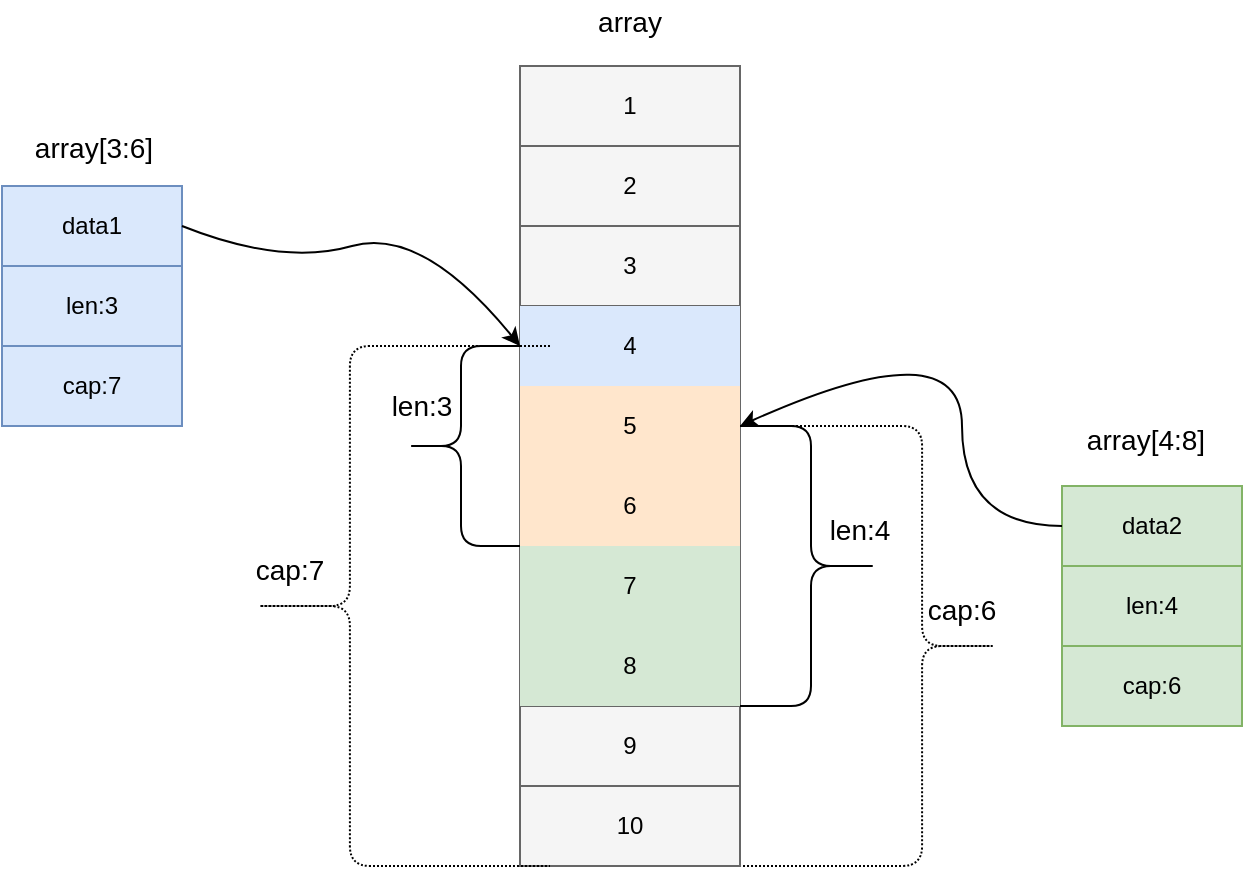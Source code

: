 <mxfile version="14.8.5" type="github">
  <diagram id="e0tFUxz5-p7J-JOnQLf7" name="第 1 页">
    <mxGraphModel dx="946" dy="623" grid="1" gridSize="10" guides="1" tooltips="1" connect="1" arrows="1" fold="1" page="1" pageScale="1" pageWidth="827" pageHeight="1169" math="0" shadow="0">
      <root>
        <mxCell id="0" />
        <mxCell id="1" parent="0" />
        <mxCell id="sRR_yiHokzhgoUJK7DaQ-69" value="" style="shape=curlyBracket;whiteSpace=wrap;html=1;rounded=1;flipH=1;fontSize=14;size=0.305;dashed=1;dashPattern=1 1;" vertex="1" parent="1">
          <mxGeometry x="469" y="300" width="131" height="220" as="geometry" />
        </mxCell>
        <mxCell id="sRR_yiHokzhgoUJK7DaQ-1" value="" style="shape=table;html=1;whiteSpace=wrap;startSize=0;container=1;collapsible=0;childLayout=tableLayout;fillColor=#f5f5f5;strokeColor=#666666;fontColor=#333333;" vertex="1" parent="1">
          <mxGeometry x="359" y="120" width="110" height="400" as="geometry" />
        </mxCell>
        <mxCell id="sRR_yiHokzhgoUJK7DaQ-2" value="" style="shape=partialRectangle;html=1;whiteSpace=wrap;collapsible=0;dropTarget=0;pointerEvents=0;fillColor=none;top=0;left=0;bottom=0;right=0;points=[[0,0.5],[1,0.5]];portConstraint=eastwest;" vertex="1" parent="sRR_yiHokzhgoUJK7DaQ-1">
          <mxGeometry width="110" height="40" as="geometry" />
        </mxCell>
        <mxCell id="sRR_yiHokzhgoUJK7DaQ-3" value="1" style="shape=partialRectangle;html=1;whiteSpace=wrap;connectable=0;fillColor=none;top=0;left=0;bottom=0;right=0;overflow=hidden;" vertex="1" parent="sRR_yiHokzhgoUJK7DaQ-2">
          <mxGeometry width="110" height="40" as="geometry" />
        </mxCell>
        <mxCell id="sRR_yiHokzhgoUJK7DaQ-6" value="" style="shape=partialRectangle;html=1;whiteSpace=wrap;collapsible=0;dropTarget=0;pointerEvents=0;fillColor=none;top=0;left=0;bottom=0;right=0;points=[[0,0.5],[1,0.5]];portConstraint=eastwest;" vertex="1" parent="sRR_yiHokzhgoUJK7DaQ-1">
          <mxGeometry y="40" width="110" height="40" as="geometry" />
        </mxCell>
        <mxCell id="sRR_yiHokzhgoUJK7DaQ-7" value="2" style="shape=partialRectangle;html=1;whiteSpace=wrap;connectable=0;fillColor=none;top=0;left=0;bottom=0;right=0;overflow=hidden;" vertex="1" parent="sRR_yiHokzhgoUJK7DaQ-6">
          <mxGeometry width="110" height="40" as="geometry" />
        </mxCell>
        <mxCell id="sRR_yiHokzhgoUJK7DaQ-14" style="shape=partialRectangle;html=1;whiteSpace=wrap;collapsible=0;dropTarget=0;pointerEvents=0;fillColor=none;top=0;left=0;bottom=0;right=0;points=[[0,0.5],[1,0.5]];portConstraint=eastwest;" vertex="1" parent="sRR_yiHokzhgoUJK7DaQ-1">
          <mxGeometry y="80" width="110" height="40" as="geometry" />
        </mxCell>
        <mxCell id="sRR_yiHokzhgoUJK7DaQ-15" value="3" style="shape=partialRectangle;html=1;whiteSpace=wrap;connectable=0;fillColor=none;top=0;left=0;bottom=0;right=0;overflow=hidden;" vertex="1" parent="sRR_yiHokzhgoUJK7DaQ-14">
          <mxGeometry width="110" height="40" as="geometry" />
        </mxCell>
        <mxCell id="sRR_yiHokzhgoUJK7DaQ-16" style="shape=partialRectangle;html=1;whiteSpace=wrap;collapsible=0;dropTarget=0;pointerEvents=0;fillColor=none;top=0;left=0;bottom=0;right=0;points=[[0,0.5],[1,0.5]];portConstraint=eastwest;" vertex="1" parent="sRR_yiHokzhgoUJK7DaQ-1">
          <mxGeometry y="120" width="110" height="40" as="geometry" />
        </mxCell>
        <mxCell id="sRR_yiHokzhgoUJK7DaQ-17" value="4" style="shape=partialRectangle;html=1;whiteSpace=wrap;connectable=0;fillColor=#dae8fc;top=0;left=0;bottom=0;right=0;overflow=hidden;strokeColor=#6c8ebf;" vertex="1" parent="sRR_yiHokzhgoUJK7DaQ-16">
          <mxGeometry width="110" height="40" as="geometry" />
        </mxCell>
        <mxCell id="sRR_yiHokzhgoUJK7DaQ-18" style="shape=partialRectangle;html=1;whiteSpace=wrap;collapsible=0;dropTarget=0;pointerEvents=0;fillColor=#d5e8d4;top=0;left=0;bottom=0;right=0;points=[[0,0.5],[1,0.5]];portConstraint=eastwest;strokeColor=#82b366;" vertex="1" parent="sRR_yiHokzhgoUJK7DaQ-1">
          <mxGeometry y="160" width="110" height="40" as="geometry" />
        </mxCell>
        <mxCell id="sRR_yiHokzhgoUJK7DaQ-19" value="5" style="shape=partialRectangle;html=1;whiteSpace=wrap;connectable=0;fillColor=#ffe6cc;top=0;left=0;bottom=0;right=0;overflow=hidden;strokeColor=#d79b00;" vertex="1" parent="sRR_yiHokzhgoUJK7DaQ-18">
          <mxGeometry width="110" height="40" as="geometry" />
        </mxCell>
        <mxCell id="sRR_yiHokzhgoUJK7DaQ-20" style="shape=partialRectangle;html=1;whiteSpace=wrap;collapsible=0;dropTarget=0;pointerEvents=0;fillColor=none;top=0;left=0;bottom=0;right=0;points=[[0,0.5],[1,0.5]];portConstraint=eastwest;" vertex="1" parent="sRR_yiHokzhgoUJK7DaQ-1">
          <mxGeometry y="200" width="110" height="40" as="geometry" />
        </mxCell>
        <mxCell id="sRR_yiHokzhgoUJK7DaQ-21" value="6" style="shape=partialRectangle;html=1;whiteSpace=wrap;connectable=0;fillColor=#ffe6cc;top=0;left=0;bottom=0;right=0;overflow=hidden;strokeColor=#d79b00;" vertex="1" parent="sRR_yiHokzhgoUJK7DaQ-20">
          <mxGeometry width="110" height="40" as="geometry" />
        </mxCell>
        <mxCell id="sRR_yiHokzhgoUJK7DaQ-22" style="shape=partialRectangle;html=1;whiteSpace=wrap;collapsible=0;dropTarget=0;pointerEvents=0;fillColor=none;top=0;left=0;bottom=0;right=0;points=[[0,0.5],[1,0.5]];portConstraint=eastwest;" vertex="1" parent="sRR_yiHokzhgoUJK7DaQ-1">
          <mxGeometry y="240" width="110" height="40" as="geometry" />
        </mxCell>
        <mxCell id="sRR_yiHokzhgoUJK7DaQ-23" value="7" style="shape=partialRectangle;html=1;whiteSpace=wrap;connectable=0;fillColor=#d5e8d4;top=0;left=0;bottom=0;right=0;overflow=hidden;strokeColor=#82b366;" vertex="1" parent="sRR_yiHokzhgoUJK7DaQ-22">
          <mxGeometry width="110" height="40" as="geometry" />
        </mxCell>
        <mxCell id="sRR_yiHokzhgoUJK7DaQ-24" style="shape=partialRectangle;html=1;whiteSpace=wrap;collapsible=0;dropTarget=0;pointerEvents=0;fillColor=none;top=0;left=0;bottom=0;right=0;points=[[0,0.5],[1,0.5]];portConstraint=eastwest;" vertex="1" parent="sRR_yiHokzhgoUJK7DaQ-1">
          <mxGeometry y="280" width="110" height="40" as="geometry" />
        </mxCell>
        <mxCell id="sRR_yiHokzhgoUJK7DaQ-25" value="8" style="shape=partialRectangle;html=1;whiteSpace=wrap;connectable=0;fillColor=#d5e8d4;top=0;left=0;bottom=0;right=0;overflow=hidden;strokeColor=#82b366;" vertex="1" parent="sRR_yiHokzhgoUJK7DaQ-24">
          <mxGeometry width="110" height="40" as="geometry" />
        </mxCell>
        <mxCell id="sRR_yiHokzhgoUJK7DaQ-26" style="shape=partialRectangle;html=1;whiteSpace=wrap;collapsible=0;dropTarget=0;pointerEvents=0;fillColor=none;top=0;left=0;bottom=0;right=0;points=[[0,0.5],[1,0.5]];portConstraint=eastwest;" vertex="1" parent="sRR_yiHokzhgoUJK7DaQ-1">
          <mxGeometry y="320" width="110" height="40" as="geometry" />
        </mxCell>
        <mxCell id="sRR_yiHokzhgoUJK7DaQ-27" value="9" style="shape=partialRectangle;html=1;whiteSpace=wrap;connectable=0;fillColor=none;top=0;left=0;bottom=0;right=0;overflow=hidden;" vertex="1" parent="sRR_yiHokzhgoUJK7DaQ-26">
          <mxGeometry width="110" height="40" as="geometry" />
        </mxCell>
        <mxCell id="sRR_yiHokzhgoUJK7DaQ-28" style="shape=partialRectangle;html=1;whiteSpace=wrap;collapsible=0;dropTarget=0;pointerEvents=0;fillColor=none;top=0;left=0;bottom=0;right=0;points=[[0,0.5],[1,0.5]];portConstraint=eastwest;" vertex="1" parent="sRR_yiHokzhgoUJK7DaQ-1">
          <mxGeometry y="360" width="110" height="40" as="geometry" />
        </mxCell>
        <mxCell id="sRR_yiHokzhgoUJK7DaQ-29" value="10" style="shape=partialRectangle;html=1;whiteSpace=wrap;connectable=0;fillColor=none;top=0;left=0;bottom=0;right=0;overflow=hidden;" vertex="1" parent="sRR_yiHokzhgoUJK7DaQ-28">
          <mxGeometry width="110" height="40" as="geometry" />
        </mxCell>
        <mxCell id="sRR_yiHokzhgoUJK7DaQ-30" value="" style="shape=table;html=1;whiteSpace=wrap;startSize=0;container=1;collapsible=0;childLayout=tableLayout;fillColor=#dae8fc;strokeColor=#6c8ebf;" vertex="1" parent="1">
          <mxGeometry x="100" y="180" width="90" height="120" as="geometry" />
        </mxCell>
        <mxCell id="sRR_yiHokzhgoUJK7DaQ-31" value="" style="shape=partialRectangle;html=1;whiteSpace=wrap;collapsible=0;dropTarget=0;pointerEvents=0;fillColor=none;top=0;left=0;bottom=0;right=0;points=[[0,0.5],[1,0.5]];portConstraint=eastwest;" vertex="1" parent="sRR_yiHokzhgoUJK7DaQ-30">
          <mxGeometry width="90" height="40" as="geometry" />
        </mxCell>
        <mxCell id="sRR_yiHokzhgoUJK7DaQ-32" value="data1" style="shape=partialRectangle;html=1;whiteSpace=wrap;connectable=0;fillColor=none;top=0;left=0;bottom=0;right=0;overflow=hidden;" vertex="1" parent="sRR_yiHokzhgoUJK7DaQ-31">
          <mxGeometry width="90" height="40" as="geometry" />
        </mxCell>
        <mxCell id="sRR_yiHokzhgoUJK7DaQ-35" value="" style="shape=partialRectangle;html=1;whiteSpace=wrap;collapsible=0;dropTarget=0;pointerEvents=0;fillColor=none;top=0;left=0;bottom=0;right=0;points=[[0,0.5],[1,0.5]];portConstraint=eastwest;" vertex="1" parent="sRR_yiHokzhgoUJK7DaQ-30">
          <mxGeometry y="40" width="90" height="40" as="geometry" />
        </mxCell>
        <mxCell id="sRR_yiHokzhgoUJK7DaQ-36" value="len:3" style="shape=partialRectangle;html=1;whiteSpace=wrap;connectable=0;fillColor=none;top=0;left=0;bottom=0;right=0;overflow=hidden;" vertex="1" parent="sRR_yiHokzhgoUJK7DaQ-35">
          <mxGeometry width="90" height="40" as="geometry" />
        </mxCell>
        <mxCell id="sRR_yiHokzhgoUJK7DaQ-39" value="" style="shape=partialRectangle;html=1;whiteSpace=wrap;collapsible=0;dropTarget=0;pointerEvents=0;fillColor=none;top=0;left=0;bottom=0;right=0;points=[[0,0.5],[1,0.5]];portConstraint=eastwest;" vertex="1" parent="sRR_yiHokzhgoUJK7DaQ-30">
          <mxGeometry y="80" width="90" height="40" as="geometry" />
        </mxCell>
        <mxCell id="sRR_yiHokzhgoUJK7DaQ-40" value="cap:7" style="shape=partialRectangle;html=1;whiteSpace=wrap;connectable=0;fillColor=none;top=0;left=0;bottom=0;right=0;overflow=hidden;" vertex="1" parent="sRR_yiHokzhgoUJK7DaQ-39">
          <mxGeometry width="90" height="40" as="geometry" />
        </mxCell>
        <mxCell id="sRR_yiHokzhgoUJK7DaQ-43" value="" style="shape=table;html=1;whiteSpace=wrap;startSize=0;container=1;collapsible=0;childLayout=tableLayout;fillColor=#d5e8d4;strokeColor=#82b366;" vertex="1" parent="1">
          <mxGeometry x="630" y="330" width="90" height="120" as="geometry" />
        </mxCell>
        <mxCell id="sRR_yiHokzhgoUJK7DaQ-44" value="" style="shape=partialRectangle;html=1;whiteSpace=wrap;collapsible=0;dropTarget=0;pointerEvents=0;fillColor=none;top=0;left=0;bottom=0;right=0;points=[[0,0.5],[1,0.5]];portConstraint=eastwest;" vertex="1" parent="sRR_yiHokzhgoUJK7DaQ-43">
          <mxGeometry width="90" height="40" as="geometry" />
        </mxCell>
        <mxCell id="sRR_yiHokzhgoUJK7DaQ-45" value="data2" style="shape=partialRectangle;html=1;whiteSpace=wrap;connectable=0;fillColor=none;top=0;left=0;bottom=0;right=0;overflow=hidden;" vertex="1" parent="sRR_yiHokzhgoUJK7DaQ-44">
          <mxGeometry width="90" height="40" as="geometry" />
        </mxCell>
        <mxCell id="sRR_yiHokzhgoUJK7DaQ-46" value="" style="shape=partialRectangle;html=1;whiteSpace=wrap;collapsible=0;dropTarget=0;pointerEvents=0;fillColor=none;top=0;left=0;bottom=0;right=0;points=[[0,0.5],[1,0.5]];portConstraint=eastwest;" vertex="1" parent="sRR_yiHokzhgoUJK7DaQ-43">
          <mxGeometry y="40" width="90" height="40" as="geometry" />
        </mxCell>
        <mxCell id="sRR_yiHokzhgoUJK7DaQ-47" value="&lt;span&gt;len:4&lt;/span&gt;" style="shape=partialRectangle;html=1;whiteSpace=wrap;connectable=0;fillColor=none;top=0;left=0;bottom=0;right=0;overflow=hidden;" vertex="1" parent="sRR_yiHokzhgoUJK7DaQ-46">
          <mxGeometry width="90" height="40" as="geometry" />
        </mxCell>
        <mxCell id="sRR_yiHokzhgoUJK7DaQ-48" value="" style="shape=partialRectangle;html=1;whiteSpace=wrap;collapsible=0;dropTarget=0;pointerEvents=0;fillColor=none;top=0;left=0;bottom=0;right=0;points=[[0,0.5],[1,0.5]];portConstraint=eastwest;" vertex="1" parent="sRR_yiHokzhgoUJK7DaQ-43">
          <mxGeometry y="80" width="90" height="40" as="geometry" />
        </mxCell>
        <mxCell id="sRR_yiHokzhgoUJK7DaQ-49" value="&lt;span&gt;cap:6&lt;/span&gt;" style="shape=partialRectangle;html=1;whiteSpace=wrap;connectable=0;fillColor=none;top=0;left=0;bottom=0;right=0;overflow=hidden;" vertex="1" parent="sRR_yiHokzhgoUJK7DaQ-48">
          <mxGeometry width="90" height="40" as="geometry" />
        </mxCell>
        <UserObject label="array" placeholders="1" name="Variable" id="sRR_yiHokzhgoUJK7DaQ-55">
          <mxCell style="text;html=1;strokeColor=none;fillColor=none;align=center;verticalAlign=middle;whiteSpace=wrap;overflow=hidden;fontSize=14;" vertex="1" parent="1">
            <mxGeometry x="374" y="87" width="80" height="20" as="geometry" />
          </mxCell>
        </UserObject>
        <UserObject label="array[3:6]" placeholders="1" name="Variable" id="sRR_yiHokzhgoUJK7DaQ-58">
          <mxCell style="text;html=1;strokeColor=none;fillColor=none;align=center;verticalAlign=middle;whiteSpace=wrap;overflow=hidden;fontSize=14;" vertex="1" parent="1">
            <mxGeometry x="106" y="150" width="80" height="20" as="geometry" />
          </mxCell>
        </UserObject>
        <UserObject label="array[4:8]" placeholders="1" name="Variable" id="sRR_yiHokzhgoUJK7DaQ-59">
          <mxCell style="text;html=1;strokeColor=none;fillColor=none;align=center;verticalAlign=middle;whiteSpace=wrap;overflow=hidden;fontSize=14;" vertex="1" parent="1">
            <mxGeometry x="632" y="296" width="80" height="20" as="geometry" />
          </mxCell>
        </UserObject>
        <mxCell id="sRR_yiHokzhgoUJK7DaQ-60" value="" style="curved=1;endArrow=classic;html=1;fontSize=14;entryX=0;entryY=0.5;entryDx=0;entryDy=0;exitX=1;exitY=0.5;exitDx=0;exitDy=0;" edge="1" parent="1" source="sRR_yiHokzhgoUJK7DaQ-31" target="sRR_yiHokzhgoUJK7DaQ-16">
          <mxGeometry width="50" height="50" relative="1" as="geometry">
            <mxPoint x="390" y="350" as="sourcePoint" />
            <mxPoint x="440" y="300" as="targetPoint" />
            <Array as="points">
              <mxPoint x="240" y="220" />
              <mxPoint x="310" y="200" />
            </Array>
          </mxGeometry>
        </mxCell>
        <mxCell id="sRR_yiHokzhgoUJK7DaQ-61" value="" style="curved=1;endArrow=classic;html=1;fontSize=14;exitX=0;exitY=0.5;exitDx=0;exitDy=0;entryX=1;entryY=0.5;entryDx=0;entryDy=0;" edge="1" parent="1" source="sRR_yiHokzhgoUJK7DaQ-44" target="sRR_yiHokzhgoUJK7DaQ-18">
          <mxGeometry width="50" height="50" relative="1" as="geometry">
            <mxPoint x="620" y="350" as="sourcePoint" />
            <mxPoint x="440" y="300" as="targetPoint" />
            <Array as="points">
              <mxPoint x="580" y="350" />
              <mxPoint x="580" y="250" />
            </Array>
          </mxGeometry>
        </mxCell>
        <mxCell id="sRR_yiHokzhgoUJK7DaQ-63" value="" style="shape=curlyBracket;whiteSpace=wrap;html=1;rounded=1;fontSize=14;" vertex="1" parent="1">
          <mxGeometry x="300" y="260" width="59" height="100" as="geometry" />
        </mxCell>
        <mxCell id="sRR_yiHokzhgoUJK7DaQ-65" value="" style="shape=curlyBracket;whiteSpace=wrap;html=1;rounded=1;fontSize=14;size=0.333;dashed=1;dashPattern=1 1;" vertex="1" parent="1">
          <mxGeometry x="224" y="260" width="150" height="260" as="geometry" />
        </mxCell>
        <mxCell id="sRR_yiHokzhgoUJK7DaQ-66" value="len:3" style="text;html=1;strokeColor=none;fillColor=none;align=center;verticalAlign=middle;whiteSpace=wrap;rounded=0;fontSize=14;" vertex="1" parent="1">
          <mxGeometry x="290" y="280" width="40" height="20" as="geometry" />
        </mxCell>
        <mxCell id="sRR_yiHokzhgoUJK7DaQ-67" value="cap:7" style="text;html=1;strokeColor=none;fillColor=none;align=center;verticalAlign=middle;whiteSpace=wrap;rounded=0;fontSize=14;" vertex="1" parent="1">
          <mxGeometry x="224" y="362" width="40" height="20" as="geometry" />
        </mxCell>
        <mxCell id="sRR_yiHokzhgoUJK7DaQ-68" value="" style="shape=curlyBracket;whiteSpace=wrap;html=1;rounded=1;flipH=1;fontSize=14;size=0.5;" vertex="1" parent="1">
          <mxGeometry x="469" y="300" width="71" height="140" as="geometry" />
        </mxCell>
        <mxCell id="sRR_yiHokzhgoUJK7DaQ-70" value="len:4" style="text;html=1;strokeColor=none;fillColor=none;align=center;verticalAlign=middle;whiteSpace=wrap;rounded=0;fontSize=14;" vertex="1" parent="1">
          <mxGeometry x="508.5" y="342" width="40" height="20" as="geometry" />
        </mxCell>
        <mxCell id="sRR_yiHokzhgoUJK7DaQ-71" value="cap:6" style="text;html=1;strokeColor=none;fillColor=none;align=center;verticalAlign=middle;whiteSpace=wrap;rounded=0;fontSize=14;" vertex="1" parent="1">
          <mxGeometry x="560" y="382" width="40" height="20" as="geometry" />
        </mxCell>
      </root>
    </mxGraphModel>
  </diagram>
</mxfile>
